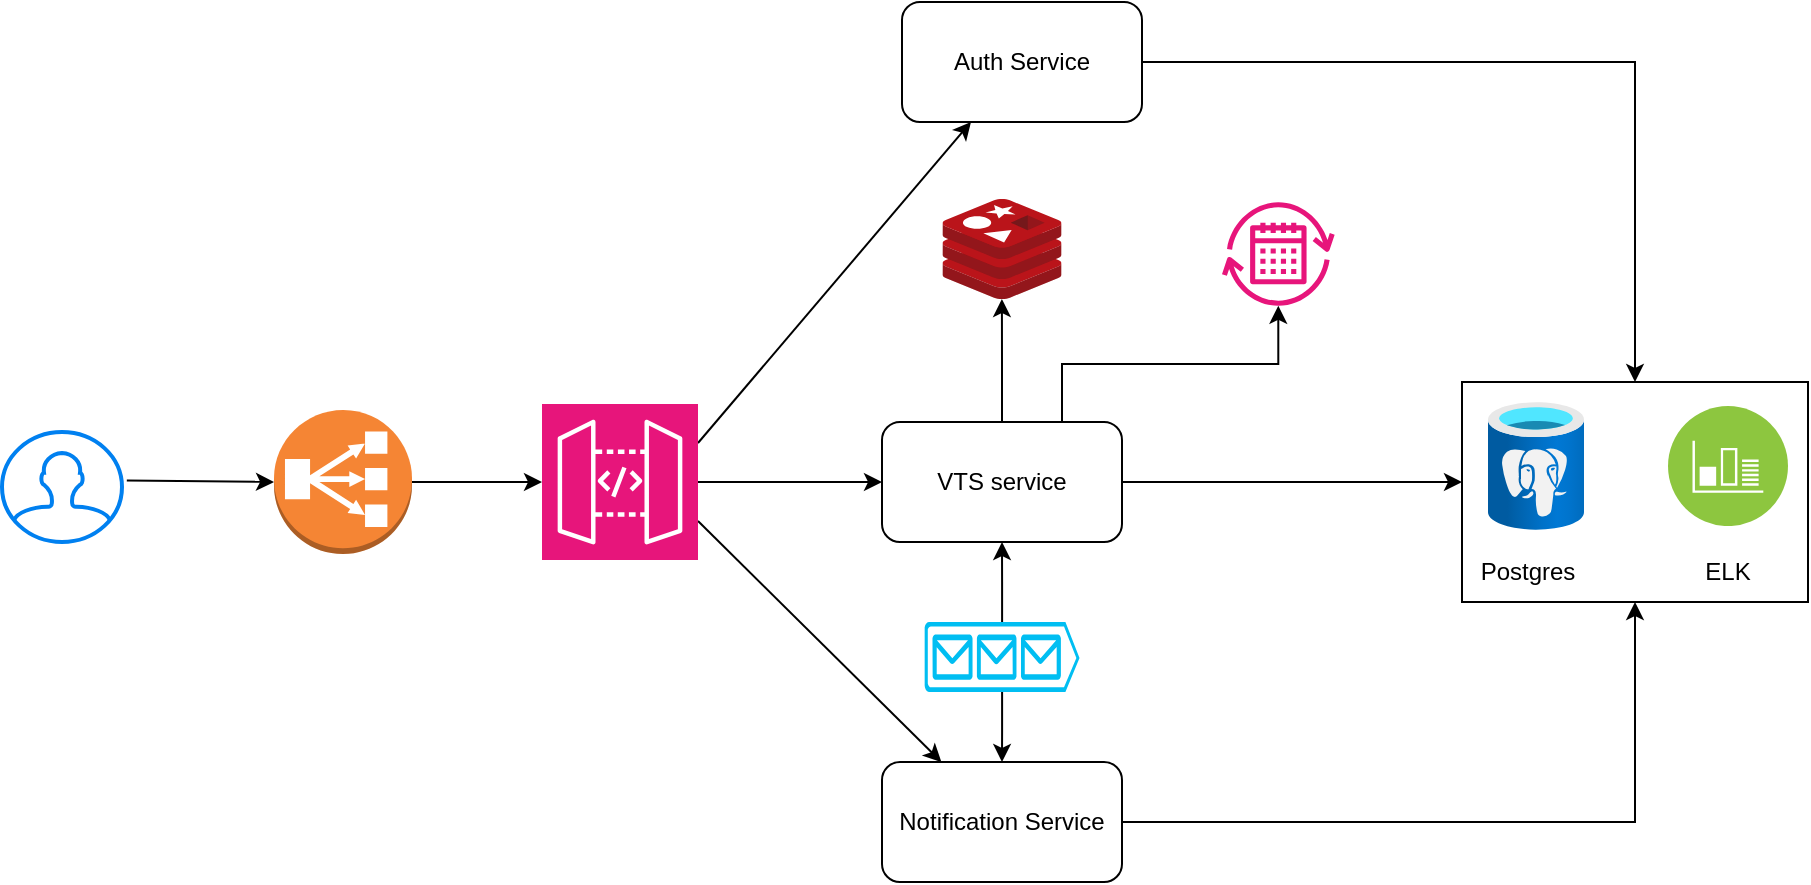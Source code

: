 <mxfile version="22.1.22" type="embed">
  <diagram name="System Architecture" id="0">
    <mxGraphModel dx="910" dy="544" grid="1" gridSize="10" guides="1" tooltips="1" connect="1" arrows="1" fold="1" page="1" pageScale="1" pageWidth="827" pageHeight="1169" math="0" shadow="0">
      <root>
        <mxCell id="0" />
        <mxCell id="1" parent="0" />
        <mxCell id="igjbyMEEiNWMMpwagLr4-57" style="edgeStyle=orthogonalEdgeStyle;rounded=0;orthogonalLoop=1;jettySize=auto;html=1;exitX=1;exitY=0.5;exitDx=0;exitDy=0;entryX=0.5;entryY=0;entryDx=0;entryDy=0;" parent="1" source="5" target="igjbyMEEiNWMMpwagLr4-53" edge="1">
          <mxGeometry relative="1" as="geometry" />
        </mxCell>
        <mxCell id="5" value="Auth Service" style="rounded=1;whiteSpace=wrap;html=1;" parent="1" vertex="1">
          <mxGeometry x="490" y="30" width="120" height="60" as="geometry" />
        </mxCell>
        <mxCell id="igjbyMEEiNWMMpwagLr4-56" style="edgeStyle=orthogonalEdgeStyle;rounded=0;orthogonalLoop=1;jettySize=auto;html=1;exitX=1;exitY=0.5;exitDx=0;exitDy=0;" parent="1" source="6" edge="1">
          <mxGeometry relative="1" as="geometry">
            <mxPoint x="770" y="270" as="targetPoint" />
          </mxGeometry>
        </mxCell>
        <mxCell id="75" value="" style="edgeStyle=orthogonalEdgeStyle;rounded=0;orthogonalLoop=1;jettySize=auto;html=1;" edge="1" parent="1" source="6" target="igjbyMEEiNWMMpwagLr4-25">
          <mxGeometry relative="1" as="geometry" />
        </mxCell>
        <mxCell id="76" style="edgeStyle=orthogonalEdgeStyle;rounded=0;orthogonalLoop=1;jettySize=auto;html=1;exitX=0.75;exitY=0;exitDx=0;exitDy=0;" edge="1" parent="1" source="6" target="71">
          <mxGeometry relative="1" as="geometry" />
        </mxCell>
        <mxCell id="6" value="VTS service" style="rounded=1;whiteSpace=wrap;html=1;" parent="1" vertex="1">
          <mxGeometry x="480" y="240" width="120" height="60" as="geometry" />
        </mxCell>
        <mxCell id="igjbyMEEiNWMMpwagLr4-58" style="edgeStyle=orthogonalEdgeStyle;rounded=0;orthogonalLoop=1;jettySize=auto;html=1;exitX=1;exitY=0.5;exitDx=0;exitDy=0;" parent="1" source="7" target="igjbyMEEiNWMMpwagLr4-53" edge="1">
          <mxGeometry relative="1" as="geometry" />
        </mxCell>
        <mxCell id="7" value="Notification Service" style="rounded=1;whiteSpace=wrap;html=1;" parent="1" vertex="1">
          <mxGeometry x="480" y="410" width="120" height="60" as="geometry" />
        </mxCell>
        <mxCell id="13" style="exitX=1.04;exitY=0.44;exitDx=0;exitDy=0;exitPerimeter=0;entryX=0;entryY=0.5;entryDx=0;entryDy=0;entryPerimeter=0;" parent="1" source="igjbyMEEiNWMMpwagLr4-31" target="igjbyMEEiNWMMpwagLr4-30" edge="1">
          <mxGeometry relative="1" as="geometry">
            <mxPoint x="120" y="270" as="sourcePoint" />
            <mxPoint x="160.68" y="269.184" as="targetPoint" />
          </mxGeometry>
        </mxCell>
        <mxCell id="14" style="exitX=1;exitY=0.5;exitDx=0;exitDy=0;exitPerimeter=0;entryX=0;entryY=0.5;entryDx=0;entryDy=0;entryPerimeter=0;" parent="1" source="igjbyMEEiNWMMpwagLr4-30" target="igjbyMEEiNWMMpwagLr4-27" edge="1">
          <mxGeometry relative="1" as="geometry">
            <mxPoint x="260" y="270" as="sourcePoint" />
            <mxPoint x="300" y="270" as="targetPoint" />
          </mxGeometry>
        </mxCell>
        <mxCell id="15" style="exitX=1;exitY=0.25;exitDx=0;exitDy=0;exitPerimeter=0;" parent="1" source="igjbyMEEiNWMMpwagLr4-27" target="5" edge="1">
          <mxGeometry relative="1" as="geometry">
            <mxPoint x="401.481" y="247.778" as="sourcePoint" />
          </mxGeometry>
        </mxCell>
        <mxCell id="16" style="exitX=1;exitY=0.5;exitDx=0;exitDy=0;exitPerimeter=0;" parent="1" source="igjbyMEEiNWMMpwagLr4-27" target="6" edge="1">
          <mxGeometry relative="1" as="geometry">
            <mxPoint x="420" y="270" as="sourcePoint" />
          </mxGeometry>
        </mxCell>
        <mxCell id="17" style="exitX=1;exitY=0.75;exitDx=0;exitDy=0;exitPerimeter=0;" parent="1" source="igjbyMEEiNWMMpwagLr4-27" target="7" edge="1">
          <mxGeometry relative="1" as="geometry">
            <mxPoint x="401" y="292" as="sourcePoint" />
          </mxGeometry>
        </mxCell>
        <mxCell id="igjbyMEEiNWMMpwagLr4-25" value="" style="image;sketch=0;aspect=fixed;html=1;points=[];align=center;fontSize=12;image=img/lib/mscae/Cache_Redis_Product.svg;" parent="1" vertex="1">
          <mxGeometry x="510.24" y="128.5" width="59.52" height="50" as="geometry" />
        </mxCell>
        <mxCell id="igjbyMEEiNWMMpwagLr4-27" value="" style="sketch=0;points=[[0,0,0],[0.25,0,0],[0.5,0,0],[0.75,0,0],[1,0,0],[0,1,0],[0.25,1,0],[0.5,1,0],[0.75,1,0],[1,1,0],[0,0.25,0],[0,0.5,0],[0,0.75,0],[1,0.25,0],[1,0.5,0],[1,0.75,0]];outlineConnect=0;fontColor=#232F3E;fillColor=#E7157B;strokeColor=#ffffff;dashed=0;verticalLabelPosition=bottom;verticalAlign=top;align=center;html=1;fontSize=12;fontStyle=0;aspect=fixed;shape=mxgraph.aws4.resourceIcon;resIcon=mxgraph.aws4.api_gateway;" parent="1" vertex="1">
          <mxGeometry x="310" y="231" width="78" height="78" as="geometry" />
        </mxCell>
        <mxCell id="igjbyMEEiNWMMpwagLr4-35" value="" style="edgeStyle=orthogonalEdgeStyle;rounded=0;orthogonalLoop=1;jettySize=auto;html=1;" parent="1" source="igjbyMEEiNWMMpwagLr4-28" target="6" edge="1">
          <mxGeometry relative="1" as="geometry" />
        </mxCell>
        <mxCell id="igjbyMEEiNWMMpwagLr4-36" value="" style="edgeStyle=orthogonalEdgeStyle;rounded=0;orthogonalLoop=1;jettySize=auto;html=1;" parent="1" source="igjbyMEEiNWMMpwagLr4-28" target="7" edge="1">
          <mxGeometry relative="1" as="geometry" />
        </mxCell>
        <mxCell id="igjbyMEEiNWMMpwagLr4-28" value="" style="verticalLabelPosition=bottom;html=1;verticalAlign=top;align=center;strokeColor=none;fillColor=#00BEF2;shape=mxgraph.azure.queue_generic;pointerEvents=1;" parent="1" vertex="1">
          <mxGeometry x="501.25" y="340" width="77.5" height="35" as="geometry" />
        </mxCell>
        <mxCell id="igjbyMEEiNWMMpwagLr4-30" value="" style="outlineConnect=0;dashed=0;verticalLabelPosition=bottom;verticalAlign=top;align=center;html=1;shape=mxgraph.aws3.classic_load_balancer;fillColor=#F58534;gradientColor=none;" parent="1" vertex="1">
          <mxGeometry x="176" y="234" width="69" height="72" as="geometry" />
        </mxCell>
        <mxCell id="igjbyMEEiNWMMpwagLr4-31" value="" style="html=1;verticalLabelPosition=bottom;align=center;labelBackgroundColor=#ffffff;verticalAlign=top;strokeWidth=2;strokeColor=#0080F0;shadow=0;dashed=0;shape=mxgraph.ios7.icons.user;" parent="1" vertex="1">
          <mxGeometry x="40" y="245" width="60" height="55" as="geometry" />
        </mxCell>
        <mxCell id="igjbyMEEiNWMMpwagLr4-55" value="" style="group" parent="1" vertex="1" connectable="0">
          <mxGeometry x="770" y="220" width="173" height="110" as="geometry" />
        </mxCell>
        <mxCell id="igjbyMEEiNWMMpwagLr4-53" value="" style="rounded=0;whiteSpace=wrap;html=1;" parent="igjbyMEEiNWMMpwagLr4-55" vertex="1">
          <mxGeometry width="173" height="110" as="geometry" />
        </mxCell>
        <mxCell id="igjbyMEEiNWMMpwagLr4-54" value="" style="group" parent="igjbyMEEiNWMMpwagLr4-55" vertex="1" connectable="0">
          <mxGeometry x="3" y="10" width="160" height="100" as="geometry" />
        </mxCell>
        <mxCell id="igjbyMEEiNWMMpwagLr4-50" value="" style="group" parent="igjbyMEEiNWMMpwagLr4-54" vertex="1" connectable="0">
          <mxGeometry x="10" width="150" height="64" as="geometry" />
        </mxCell>
        <mxCell id="igjbyMEEiNWMMpwagLr4-26" value="" style="image;aspect=fixed;html=1;points=[];align=center;fontSize=12;image=img/lib/azure2/databases/Azure_Database_PostgreSQL_Server.svg;" parent="igjbyMEEiNWMMpwagLr4-50" vertex="1">
          <mxGeometry width="48" height="64" as="geometry" />
        </mxCell>
        <mxCell id="igjbyMEEiNWMMpwagLr4-29" value="" style="image;aspect=fixed;perimeter=ellipsePerimeter;html=1;align=center;shadow=0;dashed=0;fontColor=#4277BB;labelBackgroundColor=default;fontSize=12;spacingTop=3;image=img/lib/ibm/infrastructure/monitoring_logging.svg;" parent="igjbyMEEiNWMMpwagLr4-50" vertex="1">
          <mxGeometry x="90" y="2" width="60" height="60" as="geometry" />
        </mxCell>
        <mxCell id="igjbyMEEiNWMMpwagLr4-51" value="Postgres" style="text;html=1;align=center;verticalAlign=middle;whiteSpace=wrap;rounded=0;" parent="igjbyMEEiNWMMpwagLr4-54" vertex="1">
          <mxGeometry y="70" width="60" height="30" as="geometry" />
        </mxCell>
        <mxCell id="igjbyMEEiNWMMpwagLr4-52" value="ELK" style="text;html=1;align=center;verticalAlign=middle;whiteSpace=wrap;rounded=0;" parent="igjbyMEEiNWMMpwagLr4-54" vertex="1">
          <mxGeometry x="100" y="70" width="60" height="30" as="geometry" />
        </mxCell>
        <mxCell id="73" value="" style="group" vertex="1" connectable="0" parent="1">
          <mxGeometry x="610" y="116" width="120" height="75" as="geometry" />
        </mxCell>
        <mxCell id="71" value="" style="sketch=0;outlineConnect=0;fontColor=#232F3E;gradientColor=none;fillColor=#E7157B;strokeColor=none;dashed=0;verticalLabelPosition=bottom;verticalAlign=top;align=center;html=1;fontSize=12;fontStyle=0;aspect=fixed;pointerEvents=1;shape=mxgraph.aws4.systems_manager_change_calendar;" vertex="1" parent="73">
          <mxGeometry x="40" y="14" width="56.33" height="52" as="geometry" />
        </mxCell>
      </root>
    </mxGraphModel>
  </diagram>
</mxfile>
